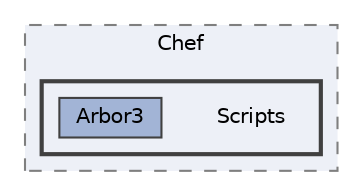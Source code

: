 digraph "103_Management_Character/Chef/Scripts"
{
 // LATEX_PDF_SIZE
  bgcolor="transparent";
  edge [fontname=Helvetica,fontsize=10,labelfontname=Helvetica,labelfontsize=10];
  node [fontname=Helvetica,fontsize=10,shape=box,height=0.2,width=0.4];
  compound=true
  subgraph clusterdir_dbcdbf773093c38bef01206e32387b8b {
    graph [ bgcolor="#edf0f7", pencolor="grey50", label="Chef", fontname=Helvetica,fontsize=10 style="filled,dashed", URL="dir_dbcdbf773093c38bef01206e32387b8b.html",tooltip=""]
  subgraph clusterdir_6a4450c3e6a38dceea7237d28de04765 {
    graph [ bgcolor="#edf0f7", pencolor="grey25", label="", fontname=Helvetica,fontsize=10 style="filled,bold", URL="dir_6a4450c3e6a38dceea7237d28de04765.html",tooltip=""]
    dir_6a4450c3e6a38dceea7237d28de04765 [shape=plaintext, label="Scripts"];
  dir_6082b1f1c468370884246e06955fe662 [label="Arbor3", fillcolor="#a2b4d6", color="grey25", style="filled", URL="dir_6082b1f1c468370884246e06955fe662.html",tooltip=""];
  }
  }
}
